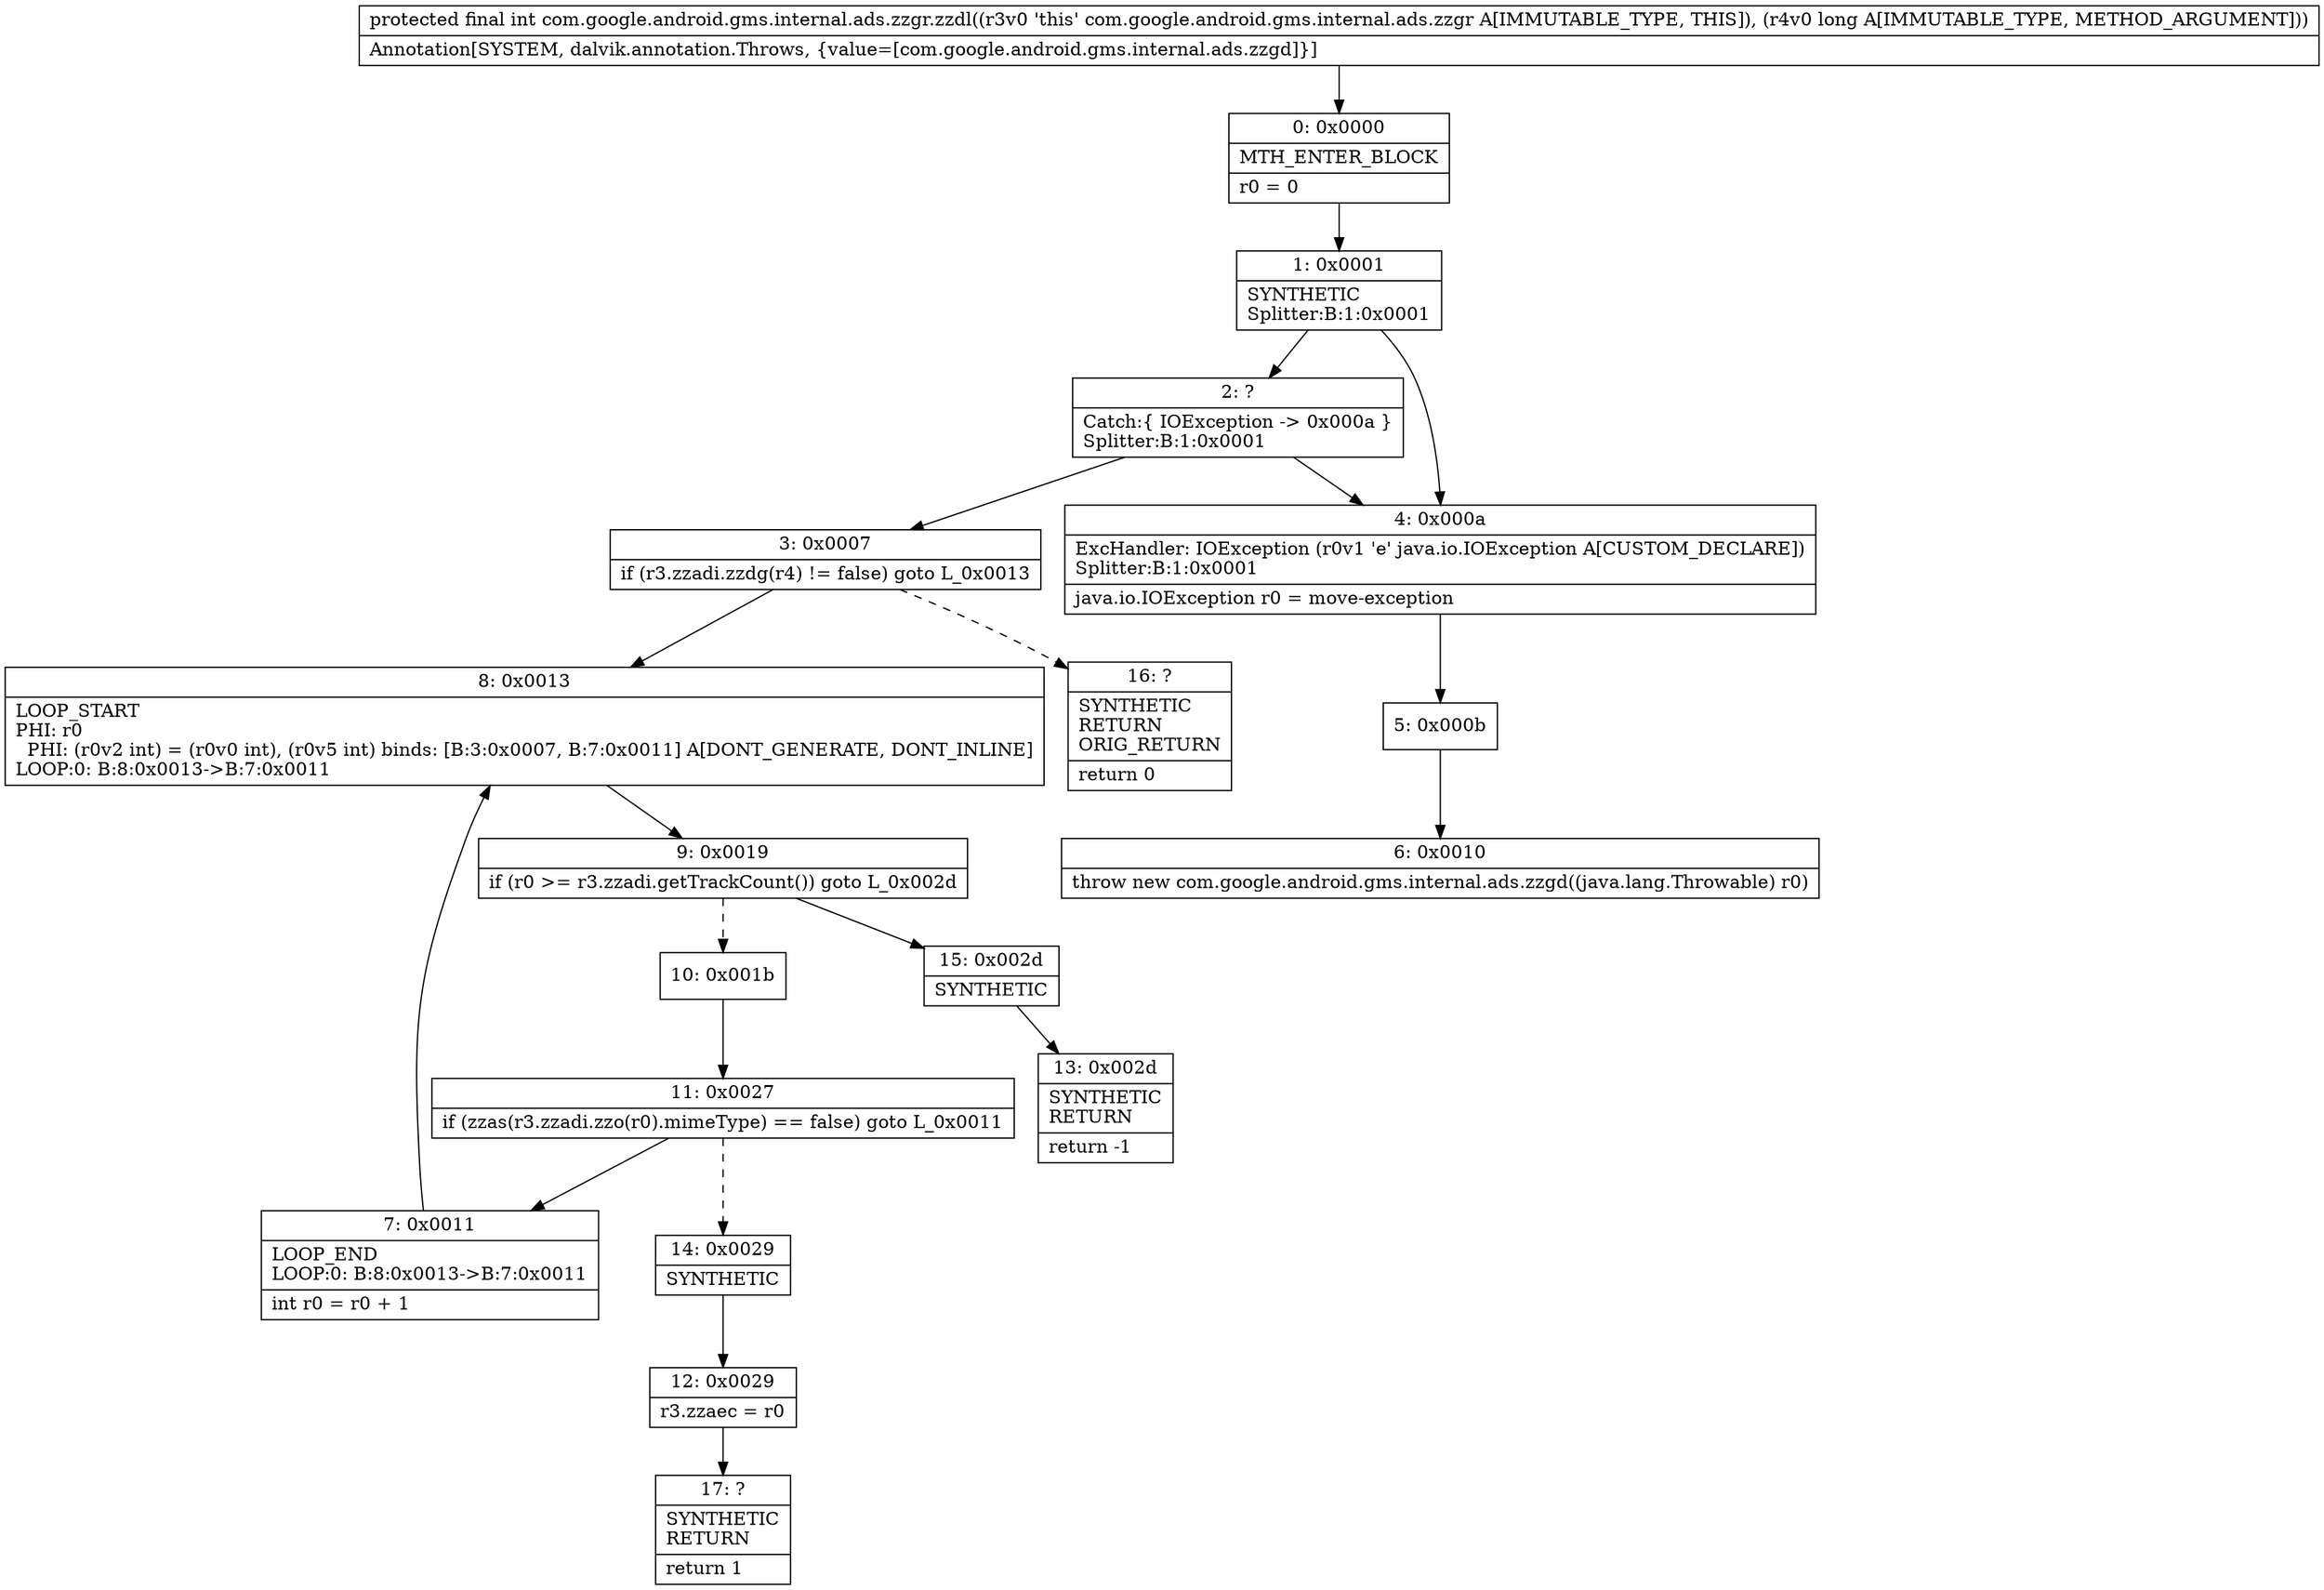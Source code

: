 digraph "CFG forcom.google.android.gms.internal.ads.zzgr.zzdl(J)I" {
Node_0 [shape=record,label="{0\:\ 0x0000|MTH_ENTER_BLOCK\l|r0 = 0\l}"];
Node_1 [shape=record,label="{1\:\ 0x0001|SYNTHETIC\lSplitter:B:1:0x0001\l}"];
Node_2 [shape=record,label="{2\:\ ?|Catch:\{ IOException \-\> 0x000a \}\lSplitter:B:1:0x0001\l}"];
Node_3 [shape=record,label="{3\:\ 0x0007|if (r3.zzadi.zzdg(r4) != false) goto L_0x0013\l}"];
Node_4 [shape=record,label="{4\:\ 0x000a|ExcHandler: IOException (r0v1 'e' java.io.IOException A[CUSTOM_DECLARE])\lSplitter:B:1:0x0001\l|java.io.IOException r0 = move\-exception\l}"];
Node_5 [shape=record,label="{5\:\ 0x000b}"];
Node_6 [shape=record,label="{6\:\ 0x0010|throw new com.google.android.gms.internal.ads.zzgd((java.lang.Throwable) r0)\l}"];
Node_7 [shape=record,label="{7\:\ 0x0011|LOOP_END\lLOOP:0: B:8:0x0013\-\>B:7:0x0011\l|int r0 = r0 + 1\l}"];
Node_8 [shape=record,label="{8\:\ 0x0013|LOOP_START\lPHI: r0 \l  PHI: (r0v2 int) = (r0v0 int), (r0v5 int) binds: [B:3:0x0007, B:7:0x0011] A[DONT_GENERATE, DONT_INLINE]\lLOOP:0: B:8:0x0013\-\>B:7:0x0011\l}"];
Node_9 [shape=record,label="{9\:\ 0x0019|if (r0 \>= r3.zzadi.getTrackCount()) goto L_0x002d\l}"];
Node_10 [shape=record,label="{10\:\ 0x001b}"];
Node_11 [shape=record,label="{11\:\ 0x0027|if (zzas(r3.zzadi.zzo(r0).mimeType) == false) goto L_0x0011\l}"];
Node_12 [shape=record,label="{12\:\ 0x0029|r3.zzaec = r0\l}"];
Node_13 [shape=record,label="{13\:\ 0x002d|SYNTHETIC\lRETURN\l|return \-1\l}"];
Node_14 [shape=record,label="{14\:\ 0x0029|SYNTHETIC\l}"];
Node_15 [shape=record,label="{15\:\ 0x002d|SYNTHETIC\l}"];
Node_16 [shape=record,label="{16\:\ ?|SYNTHETIC\lRETURN\lORIG_RETURN\l|return 0\l}"];
Node_17 [shape=record,label="{17\:\ ?|SYNTHETIC\lRETURN\l|return 1\l}"];
MethodNode[shape=record,label="{protected final int com.google.android.gms.internal.ads.zzgr.zzdl((r3v0 'this' com.google.android.gms.internal.ads.zzgr A[IMMUTABLE_TYPE, THIS]), (r4v0 long A[IMMUTABLE_TYPE, METHOD_ARGUMENT]))  | Annotation[SYSTEM, dalvik.annotation.Throws, \{value=[com.google.android.gms.internal.ads.zzgd]\}]\l}"];
MethodNode -> Node_0;
Node_0 -> Node_1;
Node_1 -> Node_2;
Node_1 -> Node_4;
Node_2 -> Node_4;
Node_2 -> Node_3;
Node_3 -> Node_8;
Node_3 -> Node_16[style=dashed];
Node_4 -> Node_5;
Node_5 -> Node_6;
Node_7 -> Node_8;
Node_8 -> Node_9;
Node_9 -> Node_10[style=dashed];
Node_9 -> Node_15;
Node_10 -> Node_11;
Node_11 -> Node_7;
Node_11 -> Node_14[style=dashed];
Node_12 -> Node_17;
Node_14 -> Node_12;
Node_15 -> Node_13;
}

